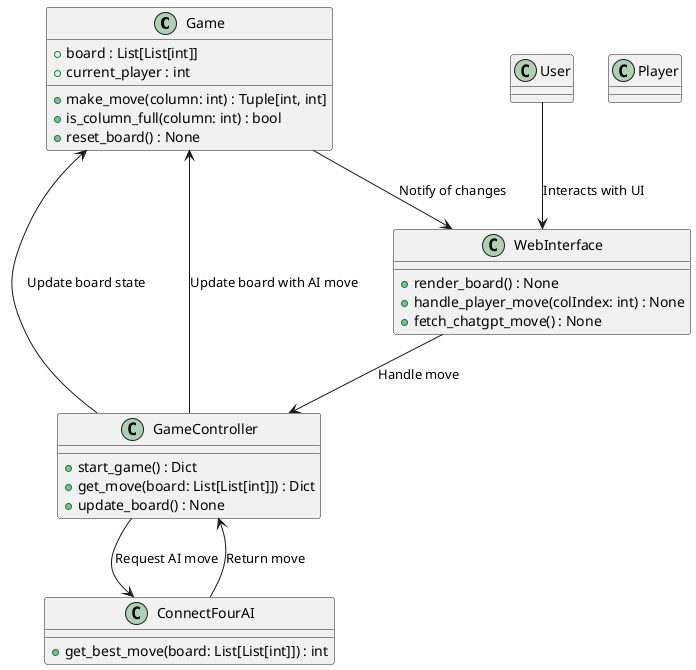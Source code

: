 @startuml Connect4Game

class Game
class ConnectFourAI
class GameController
class Player
class WebInterface

' -- Attributes and Methods --
Game : +board : List[List[int]]
Game : +current_player : int
Game : +make_move(column: int) : Tuple[int, int]
Game : +is_column_full(column: int) : bool
Game : +reset_board() : None

ConnectFourAI : +get_best_move(board: List[List[int]]) : int

GameController : +start_game() : Dict
GameController : +get_move(board: List[List[int]]) : Dict
GameController : +update_board() : None

WebInterface : +render_board() : None
WebInterface : +handle_player_move(colIndex: int) : None
WebInterface : +fetch_chatgpt_move() : None

' -- Basic Interactions --
User --> WebInterface : Interacts with UI
WebInterface --> GameController : Handle move
GameController --> Game : Update board state
GameController --> ConnectFourAI : Request AI move
ConnectFourAI --> GameController : Return move
GameController --> Game : Update board with AI move
Game --> WebInterface : Notify of changes

@enduml

